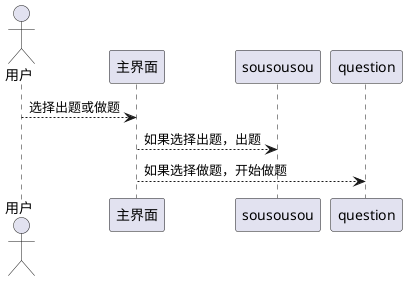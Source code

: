 @startuml
actor 用户
用户 --> 主界面: 选择出题或做题
主界面 --> sousousou: 如果选择出题，出题
主界面 --> question: 如果选择做题，开始做题
@enduml